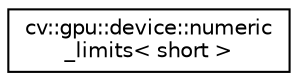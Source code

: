 digraph "Graphical Class Hierarchy"
{
 // LATEX_PDF_SIZE
  edge [fontname="Helvetica",fontsize="10",labelfontname="Helvetica",labelfontsize="10"];
  node [fontname="Helvetica",fontsize="10",shape=record];
  rankdir="LR";
  Node0 [label="cv::gpu::device::numeric\l_limits\< short \>",height=0.2,width=0.4,color="black", fillcolor="white", style="filled",URL="$structcv_1_1gpu_1_1device_1_1numeric__limits_3_01short_01_4.html",tooltip=" "];
}
